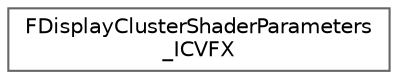 digraph "Graphical Class Hierarchy"
{
 // INTERACTIVE_SVG=YES
 // LATEX_PDF_SIZE
  bgcolor="transparent";
  edge [fontname=Helvetica,fontsize=10,labelfontname=Helvetica,labelfontsize=10];
  node [fontname=Helvetica,fontsize=10,shape=box,height=0.2,width=0.4];
  rankdir="LR";
  Node0 [id="Node000000",label="FDisplayClusterShaderParameters\l_ICVFX",height=0.2,width=0.4,color="grey40", fillcolor="white", style="filled",URL="$d1/d80/classFDisplayClusterShaderParameters__ICVFX.html",tooltip="This is where the ICVFX data for the outer viewport is stored."];
}
